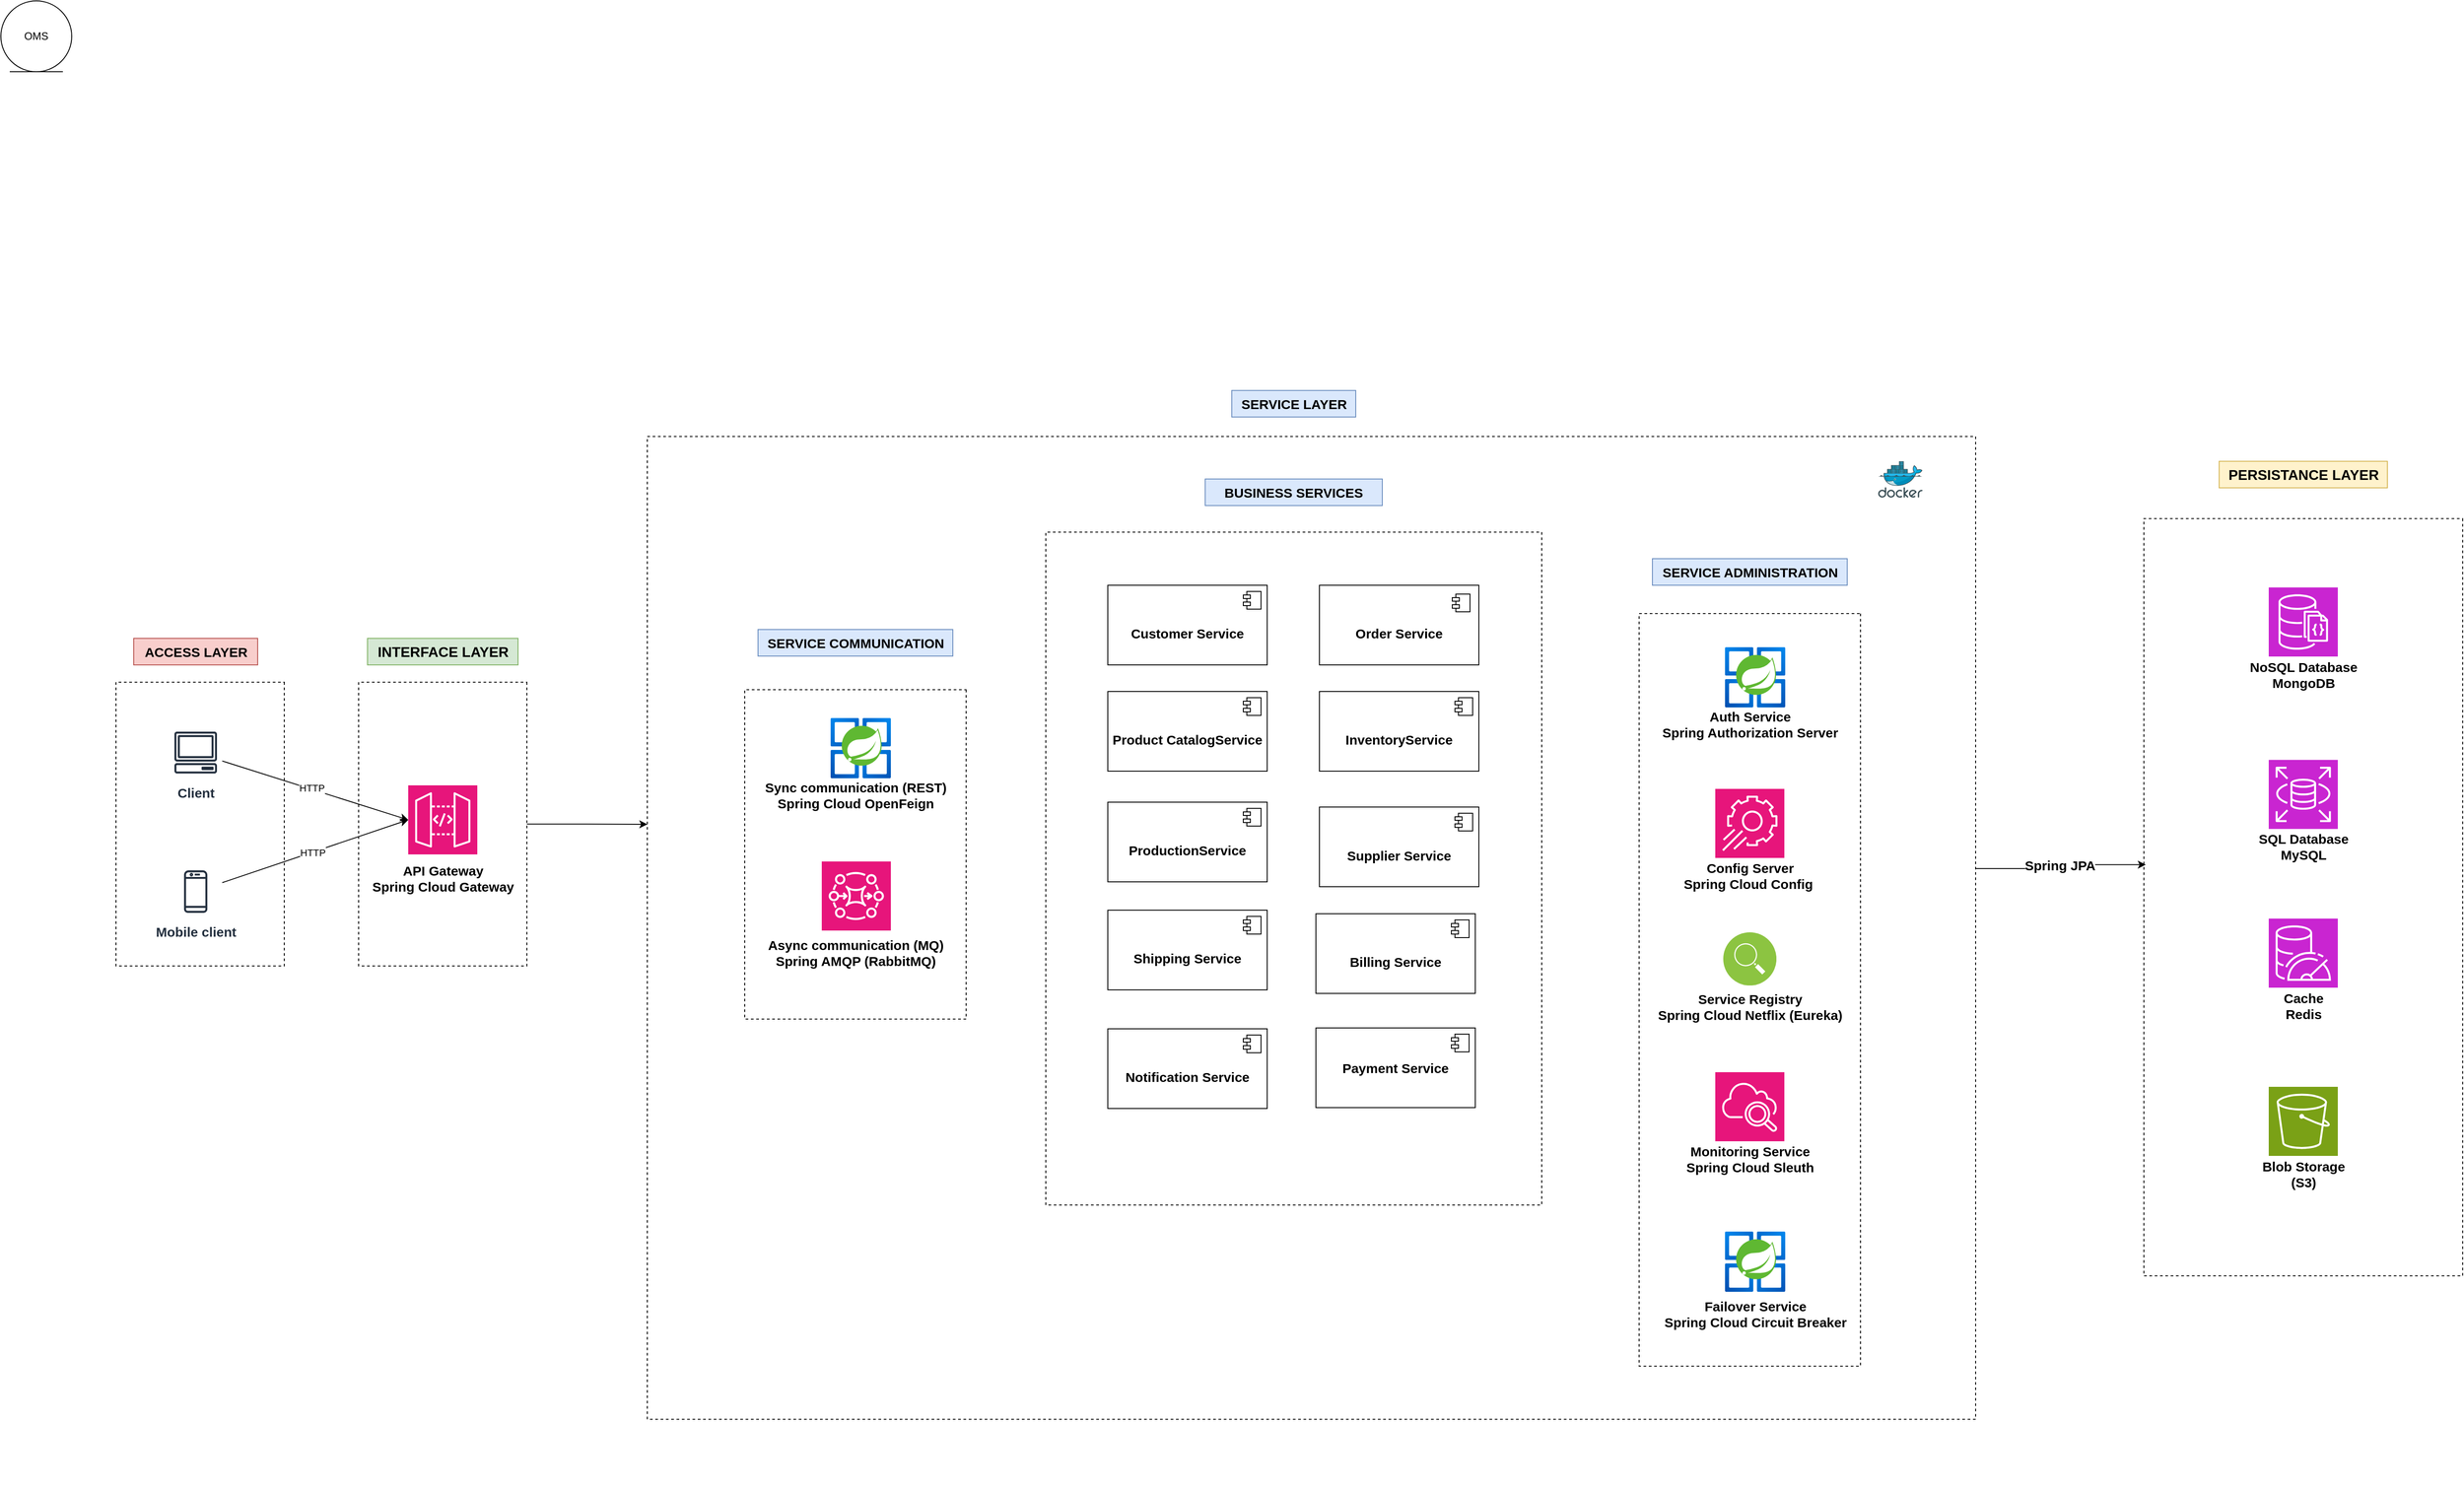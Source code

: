 <mxfile version="28.0.6">
  <diagram name="Page-1" id="9mKA3ghaUm_8dy2mrEUt">
    <mxGraphModel dx="1665" dy="743" grid="1" gridSize="10" guides="1" tooltips="1" connect="1" arrows="1" fold="1" page="1" pageScale="1" pageWidth="3300" pageHeight="2339" math="0" shadow="0">
      <root>
        <mxCell id="0" />
        <mxCell id="1" parent="0" />
        <mxCell id="v40oaSbYFe39OrbgkEy_-20" value="" style="rounded=0;whiteSpace=wrap;html=1;direction=south;dashed=1;" parent="1" vertex="1">
          <mxGeometry x="2560" y="704.75" width="360" height="855.25" as="geometry" />
        </mxCell>
        <mxCell id="v40oaSbYFe39OrbgkEy_-14" style="edgeStyle=orthogonalEdgeStyle;rounded=0;orthogonalLoop=1;jettySize=auto;html=1;" parent="1" source="v40oaSbYFe39OrbgkEy_-3" edge="1">
          <mxGeometry relative="1" as="geometry">
            <mxPoint x="870" y="1050" as="targetPoint" />
          </mxGeometry>
        </mxCell>
        <mxCell id="v40oaSbYFe39OrbgkEy_-3" value="" style="rounded=0;whiteSpace=wrap;html=1;direction=south;dashed=1;" parent="1" vertex="1">
          <mxGeometry x="544" y="889.5" width="190" height="320.5" as="geometry" />
        </mxCell>
        <mxCell id="v40oaSbYFe39OrbgkEy_-1" value="" style="rounded=0;whiteSpace=wrap;html=1;direction=south;dashed=1;" parent="1" vertex="1">
          <mxGeometry x="270" y="889.5" width="190" height="320.5" as="geometry" />
        </mxCell>
        <mxCell id="ulrNdj17T0uwtlCz0OL2-1" value="OMS" style="ellipse;shape=umlEntity;whiteSpace=wrap;html=1;" parent="1" vertex="1">
          <mxGeometry x="140" y="120" width="80" height="80" as="geometry" />
        </mxCell>
        <mxCell id="ulrNdj17T0uwtlCz0OL2-22" value="&lt;b&gt;&lt;font style=&quot;font-size: 15px;&quot;&gt;Client&lt;/font&gt;&lt;/b&gt;" style="sketch=0;outlineConnect=0;fontColor=#232F3E;gradientColor=none;strokeColor=#232F3E;fillColor=#ffffff;dashed=0;verticalLabelPosition=bottom;verticalAlign=top;align=center;html=1;fontSize=12;fontStyle=0;aspect=fixed;shape=mxgraph.aws4.resourceIcon;resIcon=mxgraph.aws4.client;" parent="1" vertex="1">
          <mxGeometry x="330" y="939" width="60" height="60" as="geometry" />
        </mxCell>
        <mxCell id="ulrNdj17T0uwtlCz0OL2-23" value="&lt;font style=&quot;font-size: 15px;&quot;&gt;&lt;b&gt;Mobile client&lt;/b&gt;&lt;/font&gt;" style="sketch=0;outlineConnect=0;fontColor=#232F3E;gradientColor=none;strokeColor=#232F3E;fillColor=#ffffff;dashed=0;verticalLabelPosition=bottom;verticalAlign=top;align=center;html=1;fontSize=12;fontStyle=0;aspect=fixed;shape=mxgraph.aws4.resourceIcon;resIcon=mxgraph.aws4.mobile_client;" parent="1" vertex="1">
          <mxGeometry x="330" y="1096" width="60" height="60" as="geometry" />
        </mxCell>
        <mxCell id="ulrNdj17T0uwtlCz0OL2-24" value="" style="sketch=0;points=[[0,0,0],[0.25,0,0],[0.5,0,0],[0.75,0,0],[1,0,0],[0,1,0],[0.25,1,0],[0.5,1,0],[0.75,1,0],[1,1,0],[0,0.25,0],[0,0.5,0],[0,0.75,0],[1,0.25,0],[1,0.5,0],[1,0.75,0]];outlineConnect=0;fontColor=#232F3E;fillColor=#E7157B;strokeColor=#ffffff;dashed=0;verticalLabelPosition=bottom;verticalAlign=top;align=center;html=1;fontSize=12;fontStyle=0;aspect=fixed;shape=mxgraph.aws4.resourceIcon;resIcon=mxgraph.aws4.api_gateway;" parent="1" vertex="1">
          <mxGeometry x="600" y="1006" width="78" height="78" as="geometry" />
        </mxCell>
        <mxCell id="ulrNdj17T0uwtlCz0OL2-28" value="&lt;b&gt;&lt;font style=&quot;font-size: 15px;&quot;&gt;API Gateway&lt;br&gt;Spring Cloud Gateway&lt;/font&gt;&lt;/b&gt;" style="text;html=1;align=center;verticalAlign=middle;resizable=0;points=[];autosize=1;strokeColor=none;fillColor=none;" parent="1" vertex="1">
          <mxGeometry x="549" y="1086" width="180" height="50" as="geometry" />
        </mxCell>
        <mxCell id="ulrNdj17T0uwtlCz0OL2-29" value="" style="endArrow=classic;html=1;rounded=0;entryX=0;entryY=0.5;entryDx=0;entryDy=0;entryPerimeter=0;" parent="1" source="ulrNdj17T0uwtlCz0OL2-22" target="ulrNdj17T0uwtlCz0OL2-24" edge="1">
          <mxGeometry width="50" height="50" relative="1" as="geometry">
            <mxPoint x="1190" y="1206" as="sourcePoint" />
            <mxPoint x="1240" y="1156" as="targetPoint" />
          </mxGeometry>
        </mxCell>
        <mxCell id="ulrNdj17T0uwtlCz0OL2-39" value="HTTP" style="edgeLabel;html=1;align=center;verticalAlign=middle;resizable=0;points=[];" parent="ulrNdj17T0uwtlCz0OL2-29" vertex="1" connectable="0">
          <mxGeometry x="-0.055" y="1" relative="1" as="geometry">
            <mxPoint x="1" as="offset" />
          </mxGeometry>
        </mxCell>
        <mxCell id="ulrNdj17T0uwtlCz0OL2-30" value="" style="endArrow=classic;html=1;rounded=0;entryX=0;entryY=0.5;entryDx=0;entryDy=0;entryPerimeter=0;" parent="1" source="ulrNdj17T0uwtlCz0OL2-23" target="ulrNdj17T0uwtlCz0OL2-24" edge="1">
          <mxGeometry width="50" height="50" relative="1" as="geometry">
            <mxPoint x="1190" y="1206" as="sourcePoint" />
            <mxPoint x="1240" y="1156" as="targetPoint" />
          </mxGeometry>
        </mxCell>
        <mxCell id="ulrNdj17T0uwtlCz0OL2-40" value="HTTP" style="edgeLabel;html=1;align=center;verticalAlign=middle;resizable=0;points=[];" parent="ulrNdj17T0uwtlCz0OL2-30" vertex="1" connectable="0">
          <mxGeometry x="-0.036" relative="1" as="geometry">
            <mxPoint as="offset" />
          </mxGeometry>
        </mxCell>
        <mxCell id="ulrNdj17T0uwtlCz0OL2-56" value="" style="sketch=0;points=[[0,0,0],[0.25,0,0],[0.5,0,0],[0.75,0,0],[1,0,0],[0,1,0],[0.25,1,0],[0.5,1,0],[0.75,1,0],[1,1,0],[0,0.25,0],[0,0.5,0],[0,0.75,0],[1,0.25,0],[1,0.5,0],[1,0.75,0]];outlineConnect=0;fontColor=#232F3E;fillColor=#C925D1;strokeColor=#ffffff;dashed=0;verticalLabelPosition=bottom;verticalAlign=top;align=center;html=1;fontSize=12;fontStyle=0;aspect=fixed;shape=mxgraph.aws4.resourceIcon;resIcon=mxgraph.aws4.rds;" parent="1" vertex="1">
          <mxGeometry x="2701" y="977.25" width="78" height="78" as="geometry" />
        </mxCell>
        <mxCell id="ulrNdj17T0uwtlCz0OL2-59" value="SQL Database&lt;br&gt;MySQL" style="text;html=1;align=center;verticalAlign=middle;resizable=0;points=[];autosize=1;strokeColor=none;fillColor=none;fontSize=15;fontStyle=1" parent="1" vertex="1">
          <mxGeometry x="2680" y="1050.25" width="120" height="50" as="geometry" />
        </mxCell>
        <mxCell id="ulrNdj17T0uwtlCz0OL2-61" value="" style="sketch=0;points=[[0,0,0],[0.25,0,0],[0.5,0,0],[0.75,0,0],[1,0,0],[0,1,0],[0.25,1,0],[0.5,1,0],[0.75,1,0],[1,1,0],[0,0.25,0],[0,0.5,0],[0,0.75,0],[1,0.25,0],[1,0.5,0],[1,0.75,0]];outlineConnect=0;fontColor=#232F3E;fillColor=#7AA116;strokeColor=#ffffff;dashed=0;verticalLabelPosition=bottom;verticalAlign=top;align=center;html=1;fontSize=12;fontStyle=0;aspect=fixed;shape=mxgraph.aws4.resourceIcon;resIcon=mxgraph.aws4.s3;" parent="1" vertex="1">
          <mxGeometry x="2701" y="1346.5" width="78" height="78" as="geometry" />
        </mxCell>
        <mxCell id="ulrNdj17T0uwtlCz0OL2-62" value="Blob Storage&lt;br&gt;(S3)" style="text;html=1;align=center;verticalAlign=middle;resizable=0;points=[];autosize=1;strokeColor=none;fillColor=none;fontSize=15;fontStyle=1" parent="1" vertex="1">
          <mxGeometry x="2685" y="1419.5" width="110" height="50" as="geometry" />
        </mxCell>
        <mxCell id="ulrNdj17T0uwtlCz0OL2-63" value="" style="sketch=0;points=[[0,0,0],[0.25,0,0],[0.5,0,0],[0.75,0,0],[1,0,0],[0,1,0],[0.25,1,0],[0.5,1,0],[0.75,1,0],[1,1,0],[0,0.25,0],[0,0.5,0],[0,0.75,0],[1,0.25,0],[1,0.5,0],[1,0.75,0]];outlineConnect=0;fontColor=#232F3E;fillColor=#C925D1;strokeColor=#ffffff;dashed=0;verticalLabelPosition=bottom;verticalAlign=top;align=center;html=1;fontSize=12;fontStyle=0;aspect=fixed;shape=mxgraph.aws4.resourceIcon;resIcon=mxgraph.aws4.memorydb_for_redis;" parent="1" vertex="1">
          <mxGeometry x="2701" y="1156.5" width="78" height="78" as="geometry" />
        </mxCell>
        <mxCell id="ulrNdj17T0uwtlCz0OL2-64" value="Cache&lt;br&gt;Redis" style="text;html=1;align=center;verticalAlign=middle;resizable=0;points=[];autosize=1;strokeColor=none;fillColor=none;fontSize=15;fontStyle=1" parent="1" vertex="1">
          <mxGeometry x="2705" y="1229.5" width="70" height="50" as="geometry" />
        </mxCell>
        <mxCell id="ulrNdj17T0uwtlCz0OL2-65" value="" style="sketch=0;points=[[0,0,0],[0.25,0,0],[0.5,0,0],[0.75,0,0],[1,0,0],[0,1,0],[0.25,1,0],[0.5,1,0],[0.75,1,0],[1,1,0],[0,0.25,0],[0,0.5,0],[0,0.75,0],[1,0.25,0],[1,0.5,0],[1,0.75,0]];outlineConnect=0;fontColor=#232F3E;fillColor=#C925D1;strokeColor=#ffffff;dashed=0;verticalLabelPosition=bottom;verticalAlign=top;align=center;html=1;fontSize=12;fontStyle=0;aspect=fixed;shape=mxgraph.aws4.resourceIcon;resIcon=mxgraph.aws4.documentdb_with_mongodb_compatibility;" parent="1" vertex="1">
          <mxGeometry x="2701" y="782.5" width="78" height="78" as="geometry" />
        </mxCell>
        <mxCell id="ulrNdj17T0uwtlCz0OL2-68" value="NoSQL Database&lt;div&gt;MongoDB&lt;/div&gt;" style="text;html=1;align=center;verticalAlign=middle;resizable=0;points=[];autosize=1;strokeColor=none;fillColor=none;fontSize=15;fontStyle=1" parent="1" vertex="1">
          <mxGeometry x="2670" y="855.5" width="140" height="50" as="geometry" />
        </mxCell>
        <mxCell id="v40oaSbYFe39OrbgkEy_-2" value="&lt;font style=&quot;font-size: 15px;&quot;&gt;&lt;b&gt;ACCESS LAYER&lt;/b&gt;&lt;/font&gt;" style="text;html=1;align=center;verticalAlign=middle;resizable=0;points=[];autosize=1;strokeColor=#b85450;fillColor=#f8cecc;" parent="1" vertex="1">
          <mxGeometry x="290" y="840" width="140" height="30" as="geometry" />
        </mxCell>
        <mxCell id="v40oaSbYFe39OrbgkEy_-4" value="&lt;font style=&quot;font-size: 16px;&quot;&gt;&lt;b&gt;INTERFACE LAYER&lt;/b&gt;&lt;/font&gt;" style="text;html=1;align=center;verticalAlign=middle;resizable=0;points=[];autosize=1;strokeColor=#82b366;fillColor=#d5e8d4;" parent="1" vertex="1">
          <mxGeometry x="554" y="840" width="170" height="30" as="geometry" />
        </mxCell>
        <mxCell id="v40oaSbYFe39OrbgkEy_-13" value="" style="group" parent="1" vertex="1" connectable="0">
          <mxGeometry x="870" y="560" width="1500" height="1242" as="geometry" />
        </mxCell>
        <mxCell id="v40oaSbYFe39OrbgkEy_-9" value="" style="group;dashed=1;" parent="v40oaSbYFe39OrbgkEy_-13" vertex="1" connectable="0">
          <mxGeometry y="52" width="1500" height="1190" as="geometry" />
        </mxCell>
        <mxCell id="v40oaSbYFe39OrbgkEy_-6" value="" style="rounded=0;whiteSpace=wrap;html=1;direction=south;dashed=1;" parent="v40oaSbYFe39OrbgkEy_-9" vertex="1">
          <mxGeometry width="1500" height="1110" as="geometry" />
        </mxCell>
        <mxCell id="v40oaSbYFe39OrbgkEy_-8" value="" style="image;sketch=0;aspect=fixed;html=1;points=[];align=center;fontSize=12;image=img/lib/mscae/Docker.svg;" parent="v40oaSbYFe39OrbgkEy_-9" vertex="1">
          <mxGeometry x="1390" y="28" width="50" height="41" as="geometry" />
        </mxCell>
        <mxCell id="v40oaSbYFe39OrbgkEy_-12" value="" style="group" parent="v40oaSbYFe39OrbgkEy_-9" vertex="1" connectable="0">
          <mxGeometry x="520" y="168" width="550" height="700" as="geometry" />
        </mxCell>
        <mxCell id="v40oaSbYFe39OrbgkEy_-69" value="" style="rounded=0;whiteSpace=wrap;html=1;direction=south;dashed=1;" parent="v40oaSbYFe39OrbgkEy_-12" vertex="1">
          <mxGeometry x="-70" y="-60" width="560" height="760" as="geometry" />
        </mxCell>
        <mxCell id="ulrNdj17T0uwtlCz0OL2-2" value="&lt;br&gt;&lt;span&gt;Order Service&lt;/span&gt;" style="html=1;dropTarget=0;whiteSpace=wrap;fontSize=15;fontStyle=1" parent="v40oaSbYFe39OrbgkEy_-12" vertex="1">
          <mxGeometry x="239" width="180" height="90" as="geometry" />
        </mxCell>
        <mxCell id="ulrNdj17T0uwtlCz0OL2-3" value="" style="shape=module;jettyWidth=8;jettyHeight=4;" parent="ulrNdj17T0uwtlCz0OL2-2" vertex="1">
          <mxGeometry x="1" width="20" height="20" relative="1" as="geometry">
            <mxPoint x="-30" y="10" as="offset" />
          </mxGeometry>
        </mxCell>
        <mxCell id="ulrNdj17T0uwtlCz0OL2-4" value="&lt;br&gt;&lt;span&gt;Customer Service&lt;/span&gt;" style="html=1;dropTarget=0;whiteSpace=wrap;fontSize=15;fontStyle=1" parent="v40oaSbYFe39OrbgkEy_-12" vertex="1">
          <mxGeometry width="180" height="90" as="geometry" />
        </mxCell>
        <mxCell id="ulrNdj17T0uwtlCz0OL2-5" value="" style="shape=module;jettyWidth=8;jettyHeight=4;" parent="ulrNdj17T0uwtlCz0OL2-4" vertex="1">
          <mxGeometry x="1" width="20" height="20" relative="1" as="geometry">
            <mxPoint x="-27" y="7" as="offset" />
          </mxGeometry>
        </mxCell>
        <mxCell id="ulrNdj17T0uwtlCz0OL2-6" value="&lt;br&gt;&lt;span&gt;Product CatalogService&lt;/span&gt;" style="html=1;dropTarget=0;whiteSpace=wrap;fontSize=15;fontStyle=1" parent="v40oaSbYFe39OrbgkEy_-12" vertex="1">
          <mxGeometry y="120" width="180" height="90" as="geometry" />
        </mxCell>
        <mxCell id="ulrNdj17T0uwtlCz0OL2-7" value="" style="shape=module;jettyWidth=8;jettyHeight=4;" parent="ulrNdj17T0uwtlCz0OL2-6" vertex="1">
          <mxGeometry x="1" width="20" height="20" relative="1" as="geometry">
            <mxPoint x="-27" y="7" as="offset" />
          </mxGeometry>
        </mxCell>
        <mxCell id="ulrNdj17T0uwtlCz0OL2-8" value="&lt;br&gt;&lt;span&gt;InventoryService&lt;/span&gt;" style="html=1;dropTarget=0;whiteSpace=wrap;fontSize=15;fontStyle=1" parent="v40oaSbYFe39OrbgkEy_-12" vertex="1">
          <mxGeometry x="239" y="120" width="180" height="90" as="geometry" />
        </mxCell>
        <mxCell id="ulrNdj17T0uwtlCz0OL2-9" value="" style="shape=module;jettyWidth=8;jettyHeight=4;" parent="ulrNdj17T0uwtlCz0OL2-8" vertex="1">
          <mxGeometry x="1" width="20" height="20" relative="1" as="geometry">
            <mxPoint x="-27" y="7" as="offset" />
          </mxGeometry>
        </mxCell>
        <mxCell id="ulrNdj17T0uwtlCz0OL2-10" value="&lt;br&gt;&lt;span&gt;ProductionService&lt;/span&gt;" style="html=1;dropTarget=0;whiteSpace=wrap;fontSize=15;fontStyle=1" parent="v40oaSbYFe39OrbgkEy_-12" vertex="1">
          <mxGeometry y="245" width="180" height="90" as="geometry" />
        </mxCell>
        <mxCell id="ulrNdj17T0uwtlCz0OL2-11" value="" style="shape=module;jettyWidth=8;jettyHeight=4;" parent="ulrNdj17T0uwtlCz0OL2-10" vertex="1">
          <mxGeometry x="1" width="20" height="20" relative="1" as="geometry">
            <mxPoint x="-27" y="7" as="offset" />
          </mxGeometry>
        </mxCell>
        <mxCell id="ulrNdj17T0uwtlCz0OL2-12" value="&lt;br&gt;&lt;span&gt;Supplier Service&lt;/span&gt;" style="html=1;dropTarget=0;whiteSpace=wrap;fontSize=15;fontStyle=1" parent="v40oaSbYFe39OrbgkEy_-12" vertex="1">
          <mxGeometry x="239" y="250.5" width="180" height="90" as="geometry" />
        </mxCell>
        <mxCell id="ulrNdj17T0uwtlCz0OL2-13" value="" style="shape=module;jettyWidth=8;jettyHeight=4;" parent="ulrNdj17T0uwtlCz0OL2-12" vertex="1">
          <mxGeometry x="1" width="20" height="20" relative="1" as="geometry">
            <mxPoint x="-27" y="7" as="offset" />
          </mxGeometry>
        </mxCell>
        <mxCell id="ulrNdj17T0uwtlCz0OL2-14" value="&lt;br&gt;&lt;span&gt;Shipping Service&lt;/span&gt;" style="html=1;dropTarget=0;whiteSpace=wrap;fontSize=15;fontStyle=1" parent="v40oaSbYFe39OrbgkEy_-12" vertex="1">
          <mxGeometry y="367" width="180" height="90" as="geometry" />
        </mxCell>
        <mxCell id="ulrNdj17T0uwtlCz0OL2-15" value="" style="shape=module;jettyWidth=8;jettyHeight=4;" parent="ulrNdj17T0uwtlCz0OL2-14" vertex="1">
          <mxGeometry x="1" width="20" height="20" relative="1" as="geometry">
            <mxPoint x="-27" y="7" as="offset" />
          </mxGeometry>
        </mxCell>
        <mxCell id="ulrNdj17T0uwtlCz0OL2-16" value="&lt;br&gt;&lt;span&gt;Billing Service&lt;/span&gt;" style="html=1;dropTarget=0;whiteSpace=wrap;fontSize=15;fontStyle=1" parent="v40oaSbYFe39OrbgkEy_-12" vertex="1">
          <mxGeometry x="235" y="371" width="180" height="90" as="geometry" />
        </mxCell>
        <mxCell id="ulrNdj17T0uwtlCz0OL2-17" value="" style="shape=module;jettyWidth=8;jettyHeight=4;" parent="ulrNdj17T0uwtlCz0OL2-16" vertex="1">
          <mxGeometry x="1" width="20" height="20" relative="1" as="geometry">
            <mxPoint x="-27" y="7" as="offset" />
          </mxGeometry>
        </mxCell>
        <mxCell id="v40oaSbYFe39OrbgkEy_-120" value="Payment Service" style="html=1;dropTarget=0;whiteSpace=wrap;fontSize=15;fontStyle=1" parent="v40oaSbYFe39OrbgkEy_-12" vertex="1">
          <mxGeometry x="235" y="500" width="180" height="90" as="geometry" />
        </mxCell>
        <mxCell id="v40oaSbYFe39OrbgkEy_-121" value="" style="shape=module;jettyWidth=8;jettyHeight=4;" parent="v40oaSbYFe39OrbgkEy_-120" vertex="1">
          <mxGeometry x="1" width="20" height="20" relative="1" as="geometry">
            <mxPoint x="-27" y="7" as="offset" />
          </mxGeometry>
        </mxCell>
        <mxCell id="v40oaSbYFe39OrbgkEy_-15" value="" style="rounded=0;whiteSpace=wrap;html=1;direction=south;dashed=1;" parent="v40oaSbYFe39OrbgkEy_-9" vertex="1">
          <mxGeometry x="110" y="286" width="250" height="372" as="geometry" />
        </mxCell>
        <mxCell id="v40oaSbYFe39OrbgkEy_-17" value="&lt;font style=&quot;font-size: 15px;&quot;&gt;&lt;b style=&quot;&quot;&gt;SERVICE COMMUNICATION&lt;/b&gt;&lt;/font&gt;" style="text;html=1;align=center;verticalAlign=middle;resizable=0;points=[];autosize=1;strokeColor=#6c8ebf;fillColor=#dae8fc;" parent="v40oaSbYFe39OrbgkEy_-9" vertex="1">
          <mxGeometry x="125" y="218" width="220" height="30" as="geometry" />
        </mxCell>
        <mxCell id="ulrNdj17T0uwtlCz0OL2-31" value="" style="sketch=0;points=[[0,0,0],[0.25,0,0],[0.5,0,0],[0.75,0,0],[1,0,0],[0,1,0],[0.25,1,0],[0.5,1,0],[0.75,1,0],[1,1,0],[0,0.25,0],[0,0.5,0],[0,0.75,0],[1,0.25,0],[1,0.5,0],[1,0.75,0]];outlineConnect=0;fontColor=#232F3E;fillColor=#E7157B;strokeColor=#ffffff;dashed=0;verticalLabelPosition=bottom;verticalAlign=top;align=center;html=1;fontSize=12;fontStyle=0;aspect=fixed;shape=mxgraph.aws4.resourceIcon;resIcon=mxgraph.aws4.mq;" parent="v40oaSbYFe39OrbgkEy_-9" vertex="1">
          <mxGeometry x="197" y="480" width="78" height="78" as="geometry" />
        </mxCell>
        <mxCell id="ulrNdj17T0uwtlCz0OL2-32" value="&lt;font style=&quot;font-size: 15px;&quot;&gt;&lt;b&gt;Async communication (MQ)&lt;br&gt;Spring AMQP (RabbitMQ)&lt;/b&gt;&lt;/font&gt;" style="text;html=1;align=center;verticalAlign=middle;resizable=0;points=[];autosize=1;strokeColor=none;fillColor=none;" parent="v40oaSbYFe39OrbgkEy_-9" vertex="1">
          <mxGeometry x="125" y="558" width="220" height="50" as="geometry" />
        </mxCell>
        <mxCell id="ulrNdj17T0uwtlCz0OL2-54" value="" style="image;aspect=fixed;html=1;points=[];align=center;fontSize=12;image=img/lib/azure2/compute/Azure_Spring_Cloud.svg;" parent="v40oaSbYFe39OrbgkEy_-9" vertex="1">
          <mxGeometry x="207" y="318" width="68" height="68" as="geometry" />
        </mxCell>
        <mxCell id="ulrNdj17T0uwtlCz0OL2-55" value="&lt;font style=&quot;font-size: 15px;&quot;&gt;&lt;b&gt;Sync communication (REST)&lt;br&gt;Spring Cloud OpenFeign&lt;/b&gt;&lt;/font&gt;" style="text;html=1;align=center;verticalAlign=middle;resizable=0;points=[];autosize=1;strokeColor=none;fillColor=none;" parent="v40oaSbYFe39OrbgkEy_-9" vertex="1">
          <mxGeometry x="120" y="380" width="230" height="50" as="geometry" />
        </mxCell>
        <mxCell id="v40oaSbYFe39OrbgkEy_-18" value="" style="rounded=0;whiteSpace=wrap;html=1;direction=south;dashed=1;" parent="v40oaSbYFe39OrbgkEy_-9" vertex="1">
          <mxGeometry x="1120" y="200" width="250" height="850" as="geometry" />
        </mxCell>
        <mxCell id="v40oaSbYFe39OrbgkEy_-19" value="&lt;font style=&quot;font-size: 15px;&quot;&gt;&lt;b&gt;SERVICE ADMINISTRATION&lt;/b&gt;&lt;/font&gt;" style="text;html=1;align=center;verticalAlign=middle;resizable=0;points=[];autosize=1;strokeColor=#6c8ebf;fillColor=#dae8fc;" parent="v40oaSbYFe39OrbgkEy_-9" vertex="1">
          <mxGeometry x="1135" y="138" width="220" height="30" as="geometry" />
        </mxCell>
        <mxCell id="ulrNdj17T0uwtlCz0OL2-48" value="Config Server&lt;div&gt;Spring Cloud Config&amp;nbsp;&lt;/div&gt;" style="text;html=1;align=center;verticalAlign=middle;resizable=0;points=[];autosize=1;strokeColor=none;fillColor=none;fontSize=15;fontStyle=1" parent="v40oaSbYFe39OrbgkEy_-9" vertex="1">
          <mxGeometry x="1165" y="471" width="160" height="50" as="geometry" />
        </mxCell>
        <mxCell id="ulrNdj17T0uwtlCz0OL2-49" value="" style="sketch=0;points=[[0,0,0],[0.25,0,0],[0.5,0,0],[0.75,0,0],[1,0,0],[0,1,0],[0.25,1,0],[0.5,1,0],[0.75,1,0],[1,1,0],[0,0.25,0],[0,0.5,0],[0,0.75,0],[1,0.25,0],[1,0.5,0],[1,0.75,0]];points=[[0,0,0],[0.25,0,0],[0.5,0,0],[0.75,0,0],[1,0,0],[0,1,0],[0.25,1,0],[0.5,1,0],[0.75,1,0],[1,1,0],[0,0.25,0],[0,0.5,0],[0,0.75,0],[1,0.25,0],[1,0.5,0],[1,0.75,0]];outlineConnect=0;fontColor=#232F3E;fillColor=#E7157B;strokeColor=#ffffff;dashed=0;verticalLabelPosition=bottom;verticalAlign=top;align=center;html=1;fontSize=12;fontStyle=0;aspect=fixed;shape=mxgraph.aws4.resourceIcon;resIcon=mxgraph.aws4.app_config;" parent="v40oaSbYFe39OrbgkEy_-9" vertex="1">
          <mxGeometry x="1206" y="398" width="78" height="78" as="geometry" />
        </mxCell>
        <mxCell id="ulrNdj17T0uwtlCz0OL2-41" value="" style="image;aspect=fixed;perimeter=ellipsePerimeter;html=1;align=center;shadow=0;dashed=0;fontColor=#4277BB;labelBackgroundColor=default;fontSize=12;spacingTop=3;image=img/lib/ibm/infrastructure/service_discovery_configuration.svg;" parent="v40oaSbYFe39OrbgkEy_-9" vertex="1">
          <mxGeometry x="1215" y="560" width="60" height="60" as="geometry" />
        </mxCell>
        <mxCell id="ulrNdj17T0uwtlCz0OL2-44" value="Service Registry&lt;br&gt;Spring Cloud Netflix (Eureka)" style="text;html=1;align=center;verticalAlign=middle;resizable=0;points=[];autosize=1;strokeColor=none;fillColor=none;fontSize=15;fontStyle=1" parent="v40oaSbYFe39OrbgkEy_-9" vertex="1">
          <mxGeometry x="1135" y="619" width="220" height="50" as="geometry" />
        </mxCell>
        <mxCell id="ulrNdj17T0uwtlCz0OL2-69" value="" style="sketch=0;points=[[0,0,0],[0.25,0,0],[0.5,0,0],[0.75,0,0],[1,0,0],[0,1,0],[0.25,1,0],[0.5,1,0],[0.75,1,0],[1,1,0],[0,0.25,0],[0,0.5,0],[0,0.75,0],[1,0.25,0],[1,0.5,0],[1,0.75,0]];points=[[0,0,0],[0.25,0,0],[0.5,0,0],[0.75,0,0],[1,0,0],[0,1,0],[0.25,1,0],[0.5,1,0],[0.75,1,0],[1,1,0],[0,0.25,0],[0,0.5,0],[0,0.75,0],[1,0.25,0],[1,0.5,0],[1,0.75,0]];outlineConnect=0;fontColor=#232F3E;fillColor=#E7157B;strokeColor=#ffffff;dashed=0;verticalLabelPosition=bottom;verticalAlign=top;align=center;html=1;fontSize=12;fontStyle=0;aspect=fixed;shape=mxgraph.aws4.resourceIcon;resIcon=mxgraph.aws4.cloudwatch_2;" parent="v40oaSbYFe39OrbgkEy_-9" vertex="1">
          <mxGeometry x="1206" y="718" width="78" height="78" as="geometry" />
        </mxCell>
        <mxCell id="ulrNdj17T0uwtlCz0OL2-70" value="Monitoring Service&lt;div&gt;Spring Cloud Sleuth&lt;/div&gt;" style="text;html=1;align=center;verticalAlign=middle;resizable=0;points=[];autosize=1;strokeColor=none;fillColor=none;fontSize=15;fontStyle=1" parent="v40oaSbYFe39OrbgkEy_-9" vertex="1">
          <mxGeometry x="1165" y="791" width="160" height="50" as="geometry" />
        </mxCell>
        <mxCell id="ulrNdj17T0uwtlCz0OL2-50" value="" style="image;aspect=fixed;html=1;points=[];align=center;fontSize=12;image=img/lib/azure2/compute/Azure_Spring_Cloud.svg;" parent="v40oaSbYFe39OrbgkEy_-9" vertex="1">
          <mxGeometry x="1217" y="238" width="68" height="68" as="geometry" />
        </mxCell>
        <mxCell id="ulrNdj17T0uwtlCz0OL2-51" value="&lt;font style=&quot;font-size: 15px;&quot;&gt;&lt;b&gt;Auth Service&lt;br&gt;Spring Authorization Server&lt;/b&gt;&lt;/font&gt;" style="text;html=1;align=center;verticalAlign=middle;resizable=0;points=[];autosize=1;strokeColor=none;fillColor=none;" parent="v40oaSbYFe39OrbgkEy_-9" vertex="1">
          <mxGeometry x="1135" y="300" width="220" height="50" as="geometry" />
        </mxCell>
        <mxCell id="ulrNdj17T0uwtlCz0OL2-20" value="&lt;br&gt;&lt;span&gt;Notification Service&lt;/span&gt;" style="html=1;dropTarget=0;whiteSpace=wrap;fontSize=15;fontStyle=1" parent="v40oaSbYFe39OrbgkEy_-9" vertex="1">
          <mxGeometry x="520" y="669" width="180" height="90" as="geometry" />
        </mxCell>
        <mxCell id="ulrNdj17T0uwtlCz0OL2-21" value="" style="shape=module;jettyWidth=8;jettyHeight=4;" parent="ulrNdj17T0uwtlCz0OL2-20" vertex="1">
          <mxGeometry x="1" width="20" height="20" relative="1" as="geometry">
            <mxPoint x="-27" y="7" as="offset" />
          </mxGeometry>
        </mxCell>
        <mxCell id="v40oaSbYFe39OrbgkEy_-70" value="BUSINESS SERVICES" style="text;html=1;align=center;verticalAlign=middle;whiteSpace=wrap;rounded=0;fillColor=#dae8fc;strokeColor=#6c8ebf;fontSize=15;fontStyle=1" parent="v40oaSbYFe39OrbgkEy_-9" vertex="1">
          <mxGeometry x="630" y="48" width="200" height="30" as="geometry" />
        </mxCell>
        <mxCell id="v40oaSbYFe39OrbgkEy_-74" value="" style="image;aspect=fixed;html=1;points=[];align=center;fontSize=12;image=img/lib/azure2/compute/Azure_Spring_Cloud.svg;" parent="v40oaSbYFe39OrbgkEy_-9" vertex="1">
          <mxGeometry x="1217" y="898" width="68" height="68" as="geometry" />
        </mxCell>
        <mxCell id="v40oaSbYFe39OrbgkEy_-75" value="&lt;font style=&quot;font-size: 15px;&quot;&gt;&lt;b&gt;Failover Service&lt;br&gt;Spring Cloud Circuit Breaker&lt;/b&gt;&lt;/font&gt;" style="text;html=1;align=center;verticalAlign=middle;resizable=0;points=[];autosize=1;strokeColor=none;fillColor=none;" parent="v40oaSbYFe39OrbgkEy_-9" vertex="1">
          <mxGeometry x="1136" y="966" width="230" height="50" as="geometry" />
        </mxCell>
        <mxCell id="v40oaSbYFe39OrbgkEy_-7" value="&lt;font style=&quot;font-size: 15px;&quot;&gt;&lt;b&gt;SERVICE LAYER&lt;/b&gt;&lt;/font&gt;" style="text;html=1;align=center;verticalAlign=middle;resizable=0;points=[];autosize=1;strokeColor=#6c8ebf;fillColor=#dae8fc;" parent="v40oaSbYFe39OrbgkEy_-13" vertex="1">
          <mxGeometry x="660" width="140" height="30" as="geometry" />
        </mxCell>
        <mxCell id="v40oaSbYFe39OrbgkEy_-22" value="PERSISTANCE LAYER" style="text;html=1;align=center;verticalAlign=middle;resizable=0;points=[];autosize=1;strokeColor=#d6b656;fillColor=#fff2cc;fontSize=16;fontStyle=1" parent="1" vertex="1">
          <mxGeometry x="2645" y="640" width="190" height="30" as="geometry" />
        </mxCell>
        <mxCell id="v40oaSbYFe39OrbgkEy_-23" style="edgeStyle=orthogonalEdgeStyle;rounded=0;orthogonalLoop=1;jettySize=auto;html=1;entryX=0.457;entryY=0.994;entryDx=0;entryDy=0;entryPerimeter=0;" parent="1" source="v40oaSbYFe39OrbgkEy_-6" target="v40oaSbYFe39OrbgkEy_-20" edge="1">
          <mxGeometry relative="1" as="geometry">
            <Array as="points">
              <mxPoint x="2465" y="1100" />
              <mxPoint x="2465" y="1096" />
            </Array>
          </mxGeometry>
        </mxCell>
        <mxCell id="v40oaSbYFe39OrbgkEy_-71" value="&lt;font&gt;Spring JPA&lt;/font&gt;" style="edgeLabel;html=1;align=center;verticalAlign=middle;resizable=0;points=[];fontSize=15;fontStyle=1" parent="v40oaSbYFe39OrbgkEy_-23" vertex="1" connectable="0">
          <mxGeometry x="0.012" relative="1" as="geometry">
            <mxPoint as="offset" />
          </mxGeometry>
        </mxCell>
      </root>
    </mxGraphModel>
  </diagram>
</mxfile>
